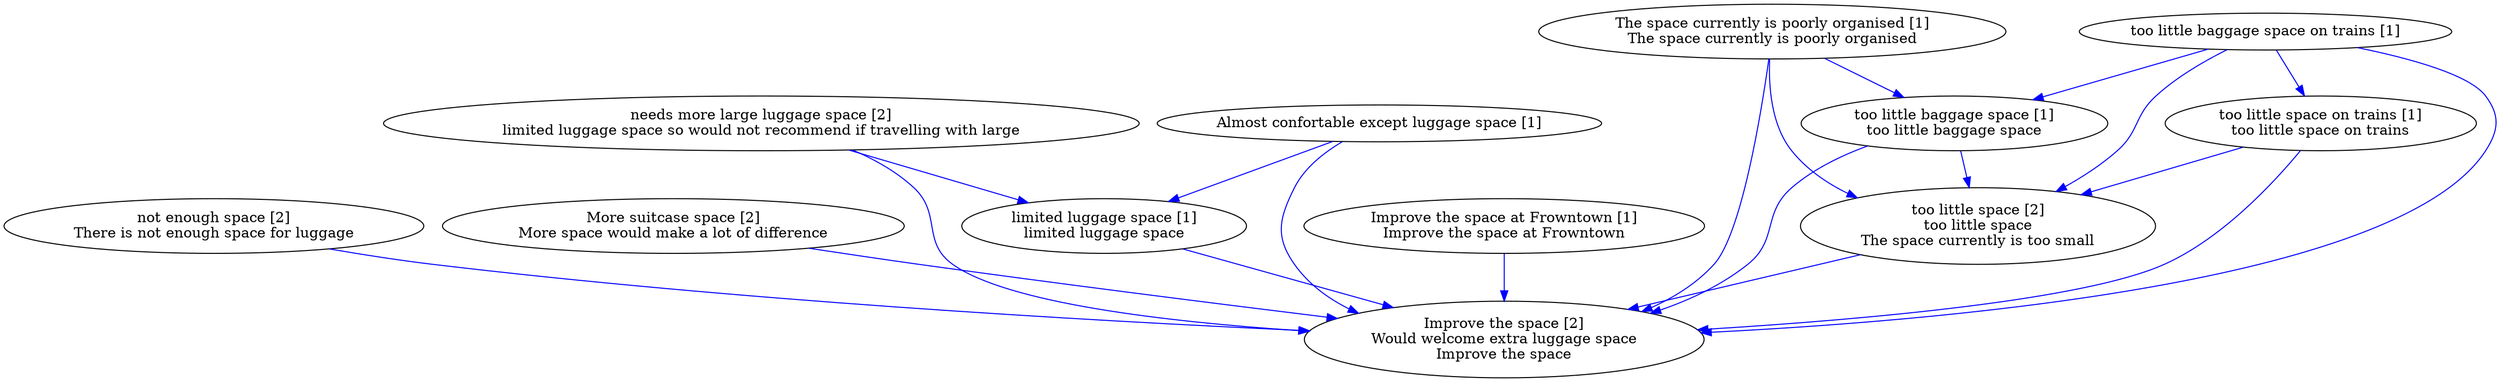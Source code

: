 digraph collapsedGraph {
"not enough space [2]\nThere is not enough space for luggage""More suitcase space [2]\nMore space would make a lot of difference""Improve the space [2]\nWould welcome extra luggage space\nImprove the space""needs more large luggage space [2]\nlimited luggage space so would not recommend if travelling with large""too little space [2]\ntoo little space\nThe space currently is too small""Almost confortable except luggage space [1]""Improve the space at Frowntown [1]\nImprove the space at Frowntown""The space currently is poorly organised [1]\nThe space currently is poorly organised""limited luggage space [1]\nlimited luggage space""too little baggage space on trains [1]""too little baggage space [1]\ntoo little baggage space""too little space on trains [1]\ntoo little space on trains""not enough space [2]\nThere is not enough space for luggage" -> "Improve the space [2]\nWould welcome extra luggage space\nImprove the space" [color=blue]
"limited luggage space [1]\nlimited luggage space" -> "Improve the space [2]\nWould welcome extra luggage space\nImprove the space" [color=blue]
"The space currently is poorly organised [1]\nThe space currently is poorly organised" -> "too little space [2]\ntoo little space\nThe space currently is too small" [color=blue]
"The space currently is poorly organised [1]\nThe space currently is poorly organised" -> "Improve the space [2]\nWould welcome extra luggage space\nImprove the space" [color=blue]
"More suitcase space [2]\nMore space would make a lot of difference" -> "Improve the space [2]\nWould welcome extra luggage space\nImprove the space" [color=blue]
"needs more large luggage space [2]\nlimited luggage space so would not recommend if travelling with large" -> "Improve the space [2]\nWould welcome extra luggage space\nImprove the space" [color=blue]
"Almost confortable except luggage space [1]" -> "Improve the space [2]\nWould welcome extra luggage space\nImprove the space" [color=blue]
"too little space on trains [1]\ntoo little space on trains" -> "too little space [2]\ntoo little space\nThe space currently is too small" [color=blue]
"needs more large luggage space [2]\nlimited luggage space so would not recommend if travelling with large" -> "limited luggage space [1]\nlimited luggage space" [color=blue]
"too little space on trains [1]\ntoo little space on trains" -> "Improve the space [2]\nWould welcome extra luggage space\nImprove the space" [color=blue]
"Almost confortable except luggage space [1]" -> "limited luggage space [1]\nlimited luggage space" [color=blue]
"Improve the space at Frowntown [1]\nImprove the space at Frowntown" -> "Improve the space [2]\nWould welcome extra luggage space\nImprove the space" [color=blue]
"too little space [2]\ntoo little space\nThe space currently is too small" -> "Improve the space [2]\nWould welcome extra luggage space\nImprove the space" [color=blue]
"The space currently is poorly organised [1]\nThe space currently is poorly organised" -> "too little baggage space [1]\ntoo little baggage space" [color=blue]
"too little baggage space [1]\ntoo little baggage space" -> "Improve the space [2]\nWould welcome extra luggage space\nImprove the space" [color=blue]
"too little baggage space [1]\ntoo little baggage space" -> "too little space [2]\ntoo little space\nThe space currently is too small" [color=blue]
"too little baggage space on trains [1]" -> "Improve the space [2]\nWould welcome extra luggage space\nImprove the space" [color=blue]
"too little baggage space on trains [1]" -> "too little space [2]\ntoo little space\nThe space currently is too small" [color=blue]
"too little baggage space on trains [1]" -> "too little baggage space [1]\ntoo little baggage space" [color=blue]
"too little baggage space on trains [1]" -> "too little space on trains [1]\ntoo little space on trains" [color=blue]
}